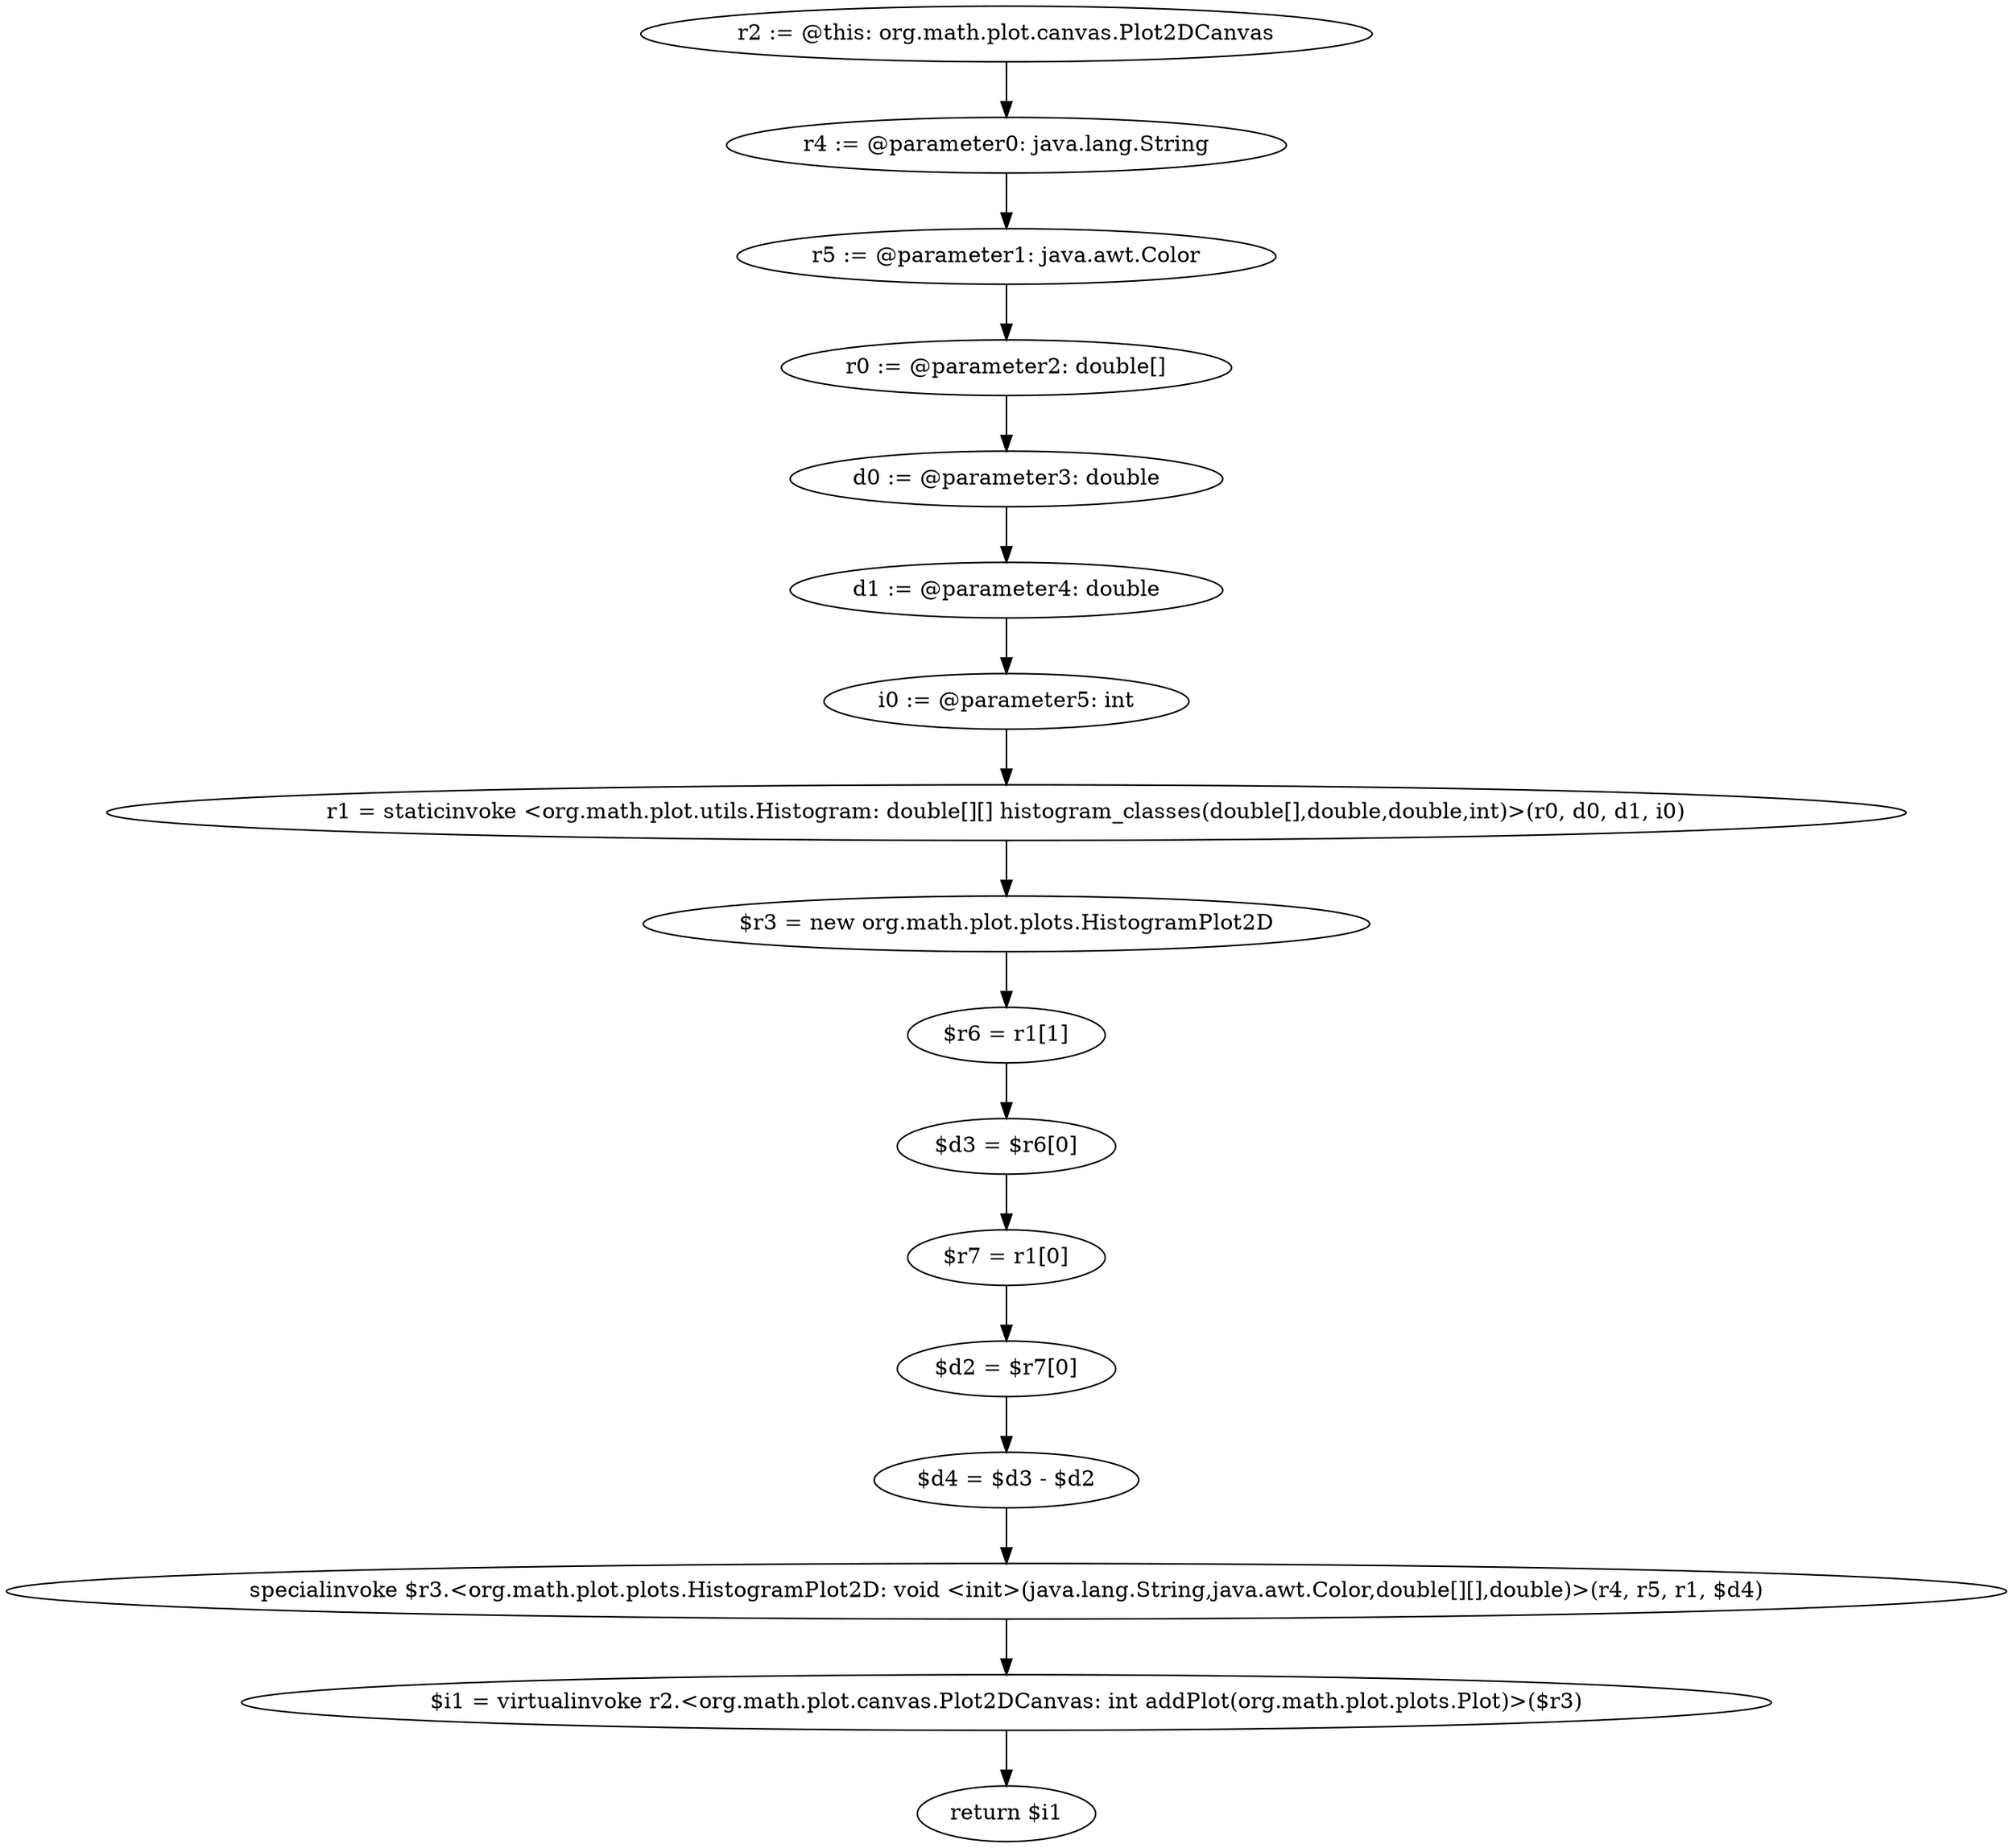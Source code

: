 digraph "unitGraph" {
    "r2 := @this: org.math.plot.canvas.Plot2DCanvas"
    "r4 := @parameter0: java.lang.String"
    "r5 := @parameter1: java.awt.Color"
    "r0 := @parameter2: double[]"
    "d0 := @parameter3: double"
    "d1 := @parameter4: double"
    "i0 := @parameter5: int"
    "r1 = staticinvoke <org.math.plot.utils.Histogram: double[][] histogram_classes(double[],double,double,int)>(r0, d0, d1, i0)"
    "$r3 = new org.math.plot.plots.HistogramPlot2D"
    "$r6 = r1[1]"
    "$d3 = $r6[0]"
    "$r7 = r1[0]"
    "$d2 = $r7[0]"
    "$d4 = $d3 - $d2"
    "specialinvoke $r3.<org.math.plot.plots.HistogramPlot2D: void <init>(java.lang.String,java.awt.Color,double[][],double)>(r4, r5, r1, $d4)"
    "$i1 = virtualinvoke r2.<org.math.plot.canvas.Plot2DCanvas: int addPlot(org.math.plot.plots.Plot)>($r3)"
    "return $i1"
    "r2 := @this: org.math.plot.canvas.Plot2DCanvas"->"r4 := @parameter0: java.lang.String";
    "r4 := @parameter0: java.lang.String"->"r5 := @parameter1: java.awt.Color";
    "r5 := @parameter1: java.awt.Color"->"r0 := @parameter2: double[]";
    "r0 := @parameter2: double[]"->"d0 := @parameter3: double";
    "d0 := @parameter3: double"->"d1 := @parameter4: double";
    "d1 := @parameter4: double"->"i0 := @parameter5: int";
    "i0 := @parameter5: int"->"r1 = staticinvoke <org.math.plot.utils.Histogram: double[][] histogram_classes(double[],double,double,int)>(r0, d0, d1, i0)";
    "r1 = staticinvoke <org.math.plot.utils.Histogram: double[][] histogram_classes(double[],double,double,int)>(r0, d0, d1, i0)"->"$r3 = new org.math.plot.plots.HistogramPlot2D";
    "$r3 = new org.math.plot.plots.HistogramPlot2D"->"$r6 = r1[1]";
    "$r6 = r1[1]"->"$d3 = $r6[0]";
    "$d3 = $r6[0]"->"$r7 = r1[0]";
    "$r7 = r1[0]"->"$d2 = $r7[0]";
    "$d2 = $r7[0]"->"$d4 = $d3 - $d2";
    "$d4 = $d3 - $d2"->"specialinvoke $r3.<org.math.plot.plots.HistogramPlot2D: void <init>(java.lang.String,java.awt.Color,double[][],double)>(r4, r5, r1, $d4)";
    "specialinvoke $r3.<org.math.plot.plots.HistogramPlot2D: void <init>(java.lang.String,java.awt.Color,double[][],double)>(r4, r5, r1, $d4)"->"$i1 = virtualinvoke r2.<org.math.plot.canvas.Plot2DCanvas: int addPlot(org.math.plot.plots.Plot)>($r3)";
    "$i1 = virtualinvoke r2.<org.math.plot.canvas.Plot2DCanvas: int addPlot(org.math.plot.plots.Plot)>($r3)"->"return $i1";
}
